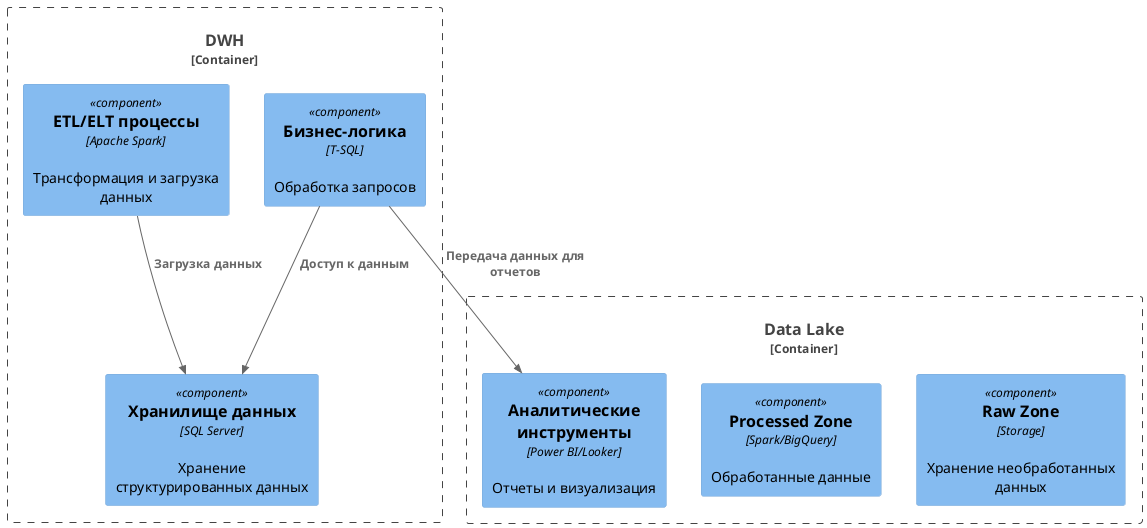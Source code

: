 @startuml
!include <C4/C4_Component>

Container_Boundary(dwh, "DWH") {
    Component(etl, "ETL/ELT процессы", "Apache Spark", "Трансформация и загрузка данных")
    Component(data_storage, "Хранилище данных", "SQL Server", "Хранение структурированных данных")
    Component(data_processing, "Бизнес-логика", "T-SQL", "Обработка запросов")
}

Container_Boundary(data_lake, "Data Lake") {
    Component(raw_zone, "Raw Zone", "Storage", "Хранение необработанных данных")
    Component(processed_zone, "Processed Zone", "Spark/BigQuery", "Обработанные данные")
    Component(analytics_tools, "Аналитические инструменты", "Power BI/Looker", "Отчеты и визуализация")
}

Rel(etl, data_storage, "Загрузка данных")
Rel(data_processing, data_storage, "Доступ к данным")
Rel(data_processing, analytics_tools, "Передача данных для отчетов")
@enduml